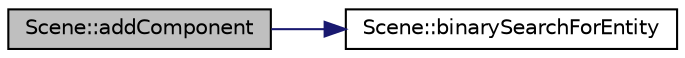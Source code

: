 digraph "Scene::addComponent"
{
 // INTERACTIVE_SVG=YES
 // LATEX_PDF_SIZE
  edge [fontname="Helvetica",fontsize="10",labelfontname="Helvetica",labelfontsize="10"];
  node [fontname="Helvetica",fontsize="10",shape=record];
  rankdir="LR";
  Node1 [label="Scene::addComponent",height=0.2,width=0.4,color="black", fillcolor="grey75", style="filled", fontcolor="black",tooltip=" "];
  Node1 -> Node2 [color="midnightblue",fontsize="10",style="solid",fontname="Helvetica"];
  Node2 [label="Scene::binarySearchForEntity",height=0.2,width=0.4,color="black", fillcolor="white", style="filled",URL="$d6/db5/class_scene.html#a55c346bea3f04eb9d9f8476a68c2fa93",tooltip=" "];
}
